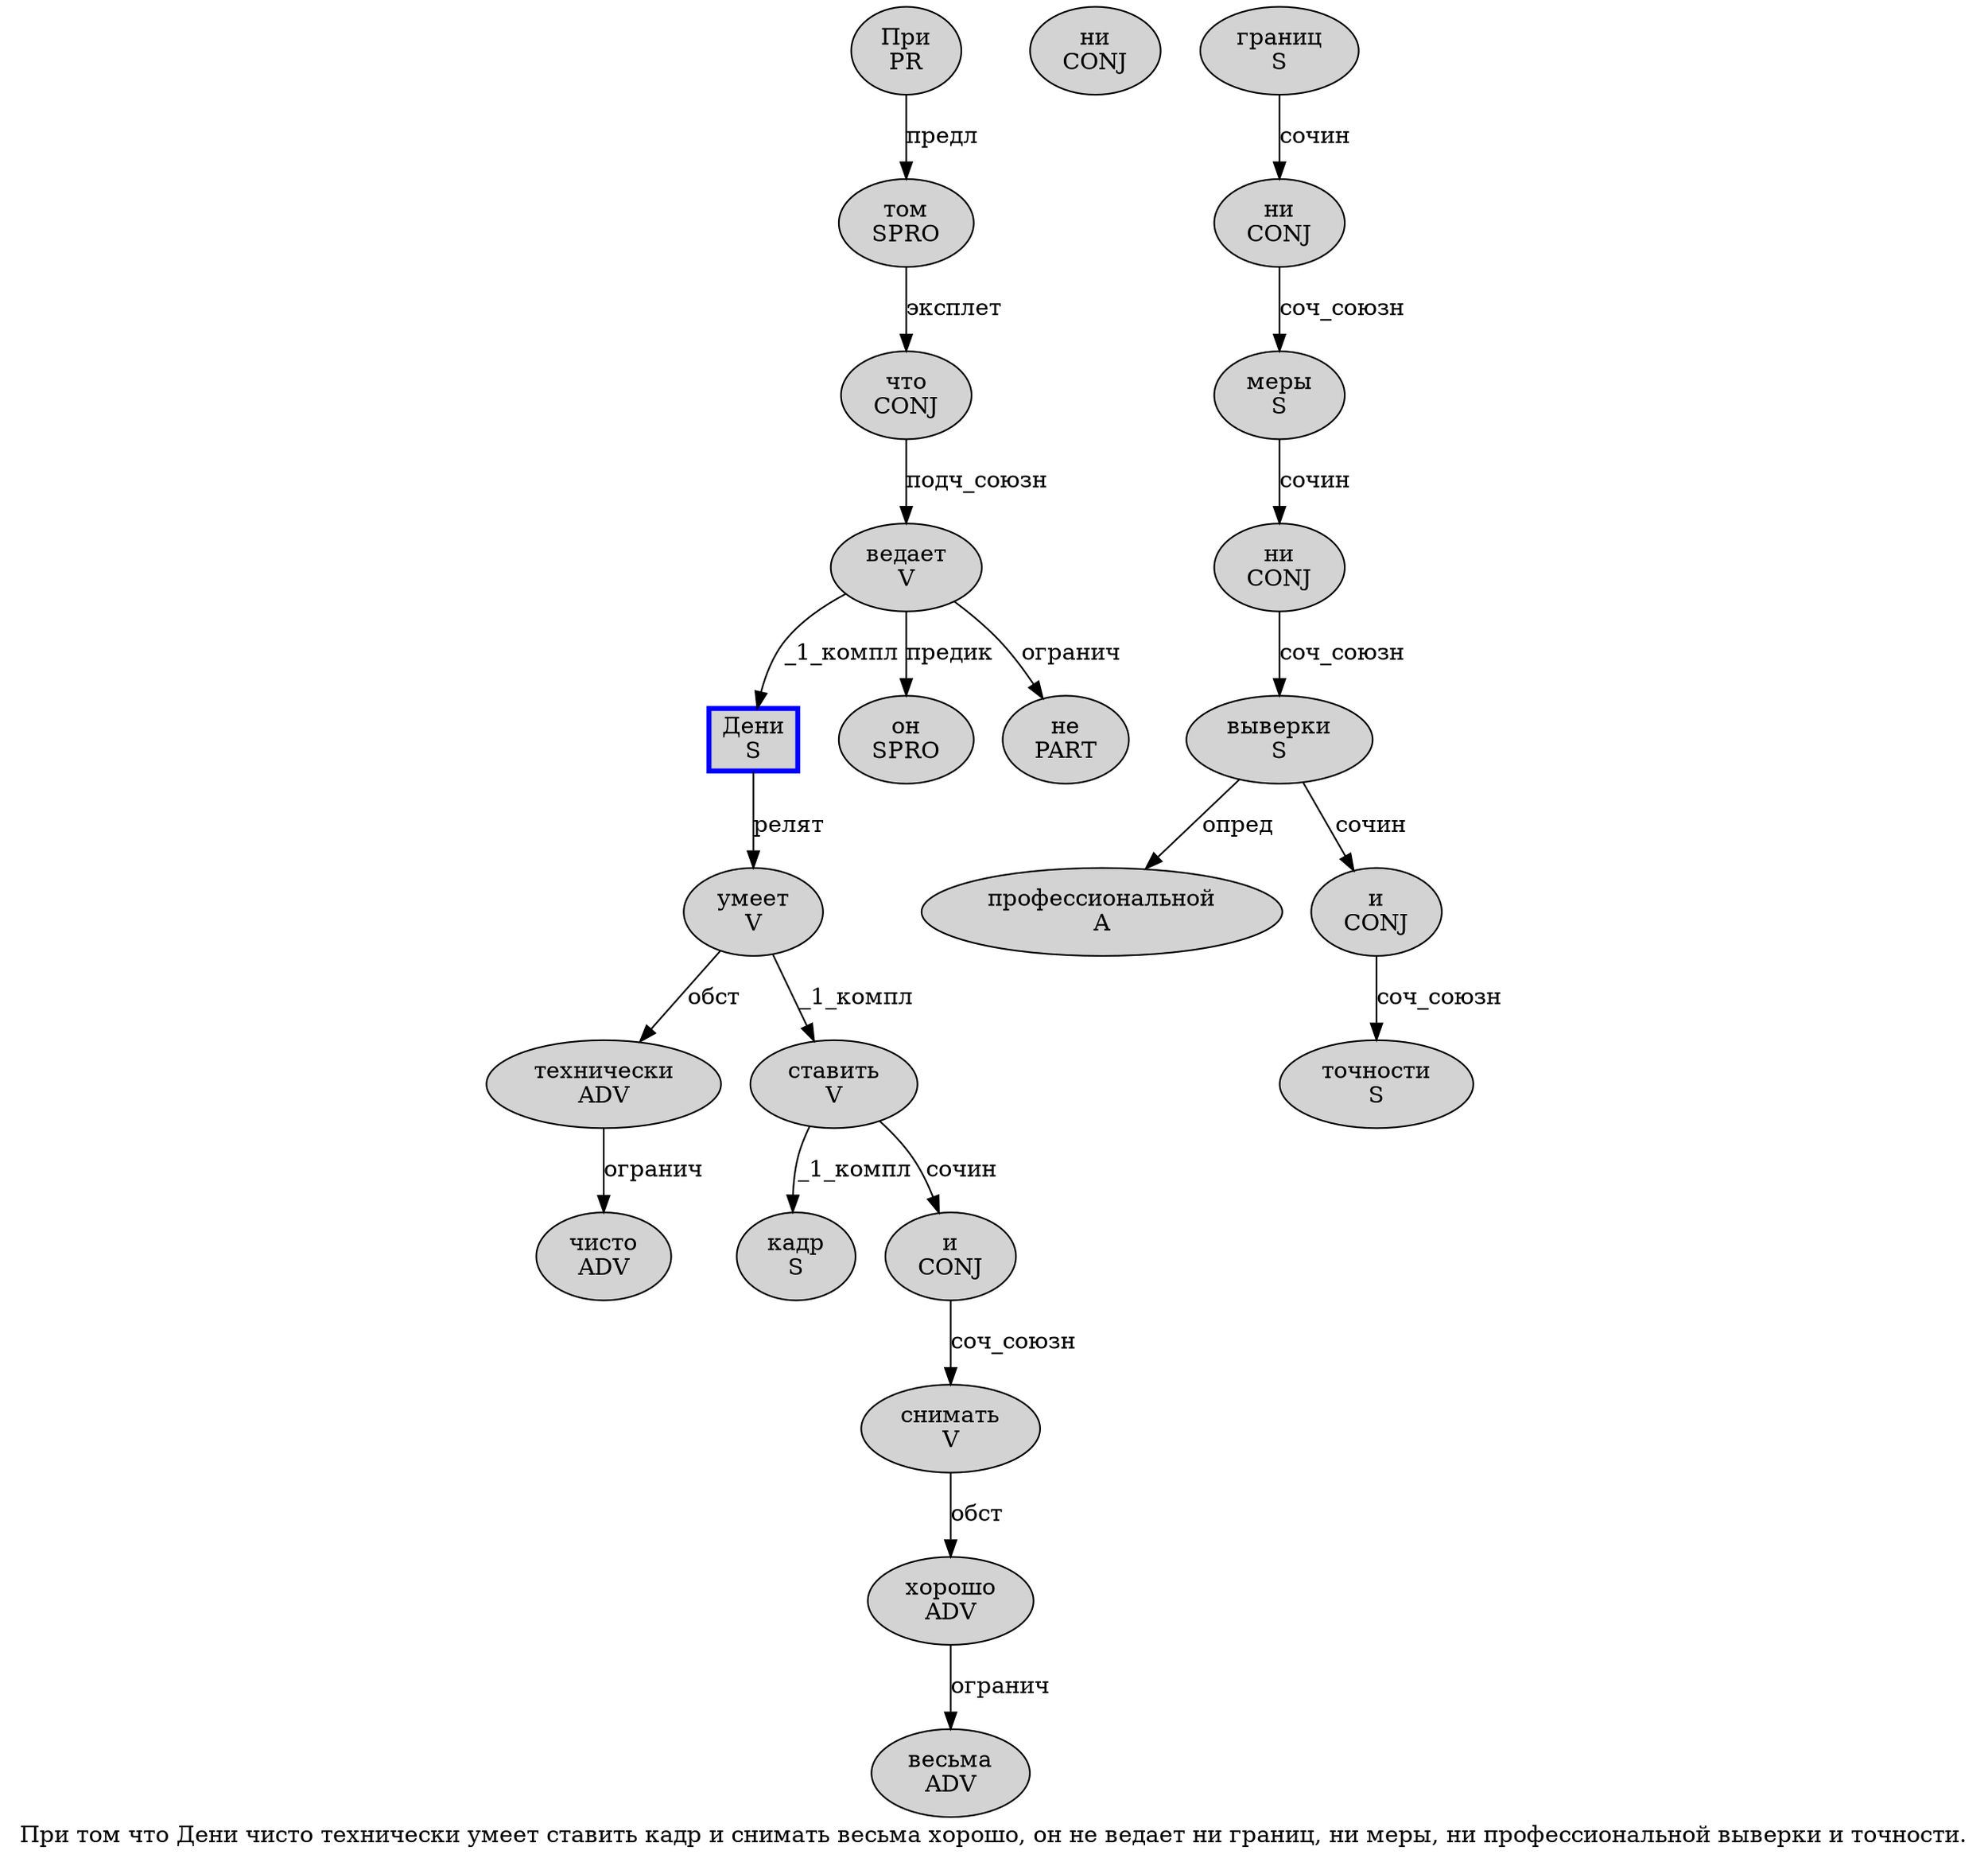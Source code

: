 digraph SENTENCE_2599 {
	graph [label="При том что Дени чисто технически умеет ставить кадр и снимать весьма хорошо, он не ведает ни границ, ни меры, ни профессиональной выверки и точности."]
	node [style=filled]
		0 [label="При
PR" color="" fillcolor=lightgray penwidth=1 shape=ellipse]
		1 [label="том
SPRO" color="" fillcolor=lightgray penwidth=1 shape=ellipse]
		2 [label="что
CONJ" color="" fillcolor=lightgray penwidth=1 shape=ellipse]
		3 [label="Дени
S" color=blue fillcolor=lightgray penwidth=3 shape=box]
		4 [label="чисто
ADV" color="" fillcolor=lightgray penwidth=1 shape=ellipse]
		5 [label="технически
ADV" color="" fillcolor=lightgray penwidth=1 shape=ellipse]
		6 [label="умеет
V" color="" fillcolor=lightgray penwidth=1 shape=ellipse]
		7 [label="ставить
V" color="" fillcolor=lightgray penwidth=1 shape=ellipse]
		8 [label="кадр
S" color="" fillcolor=lightgray penwidth=1 shape=ellipse]
		9 [label="и
CONJ" color="" fillcolor=lightgray penwidth=1 shape=ellipse]
		10 [label="снимать
V" color="" fillcolor=lightgray penwidth=1 shape=ellipse]
		11 [label="весьма
ADV" color="" fillcolor=lightgray penwidth=1 shape=ellipse]
		12 [label="хорошо
ADV" color="" fillcolor=lightgray penwidth=1 shape=ellipse]
		14 [label="он
SPRO" color="" fillcolor=lightgray penwidth=1 shape=ellipse]
		15 [label="не
PART" color="" fillcolor=lightgray penwidth=1 shape=ellipse]
		16 [label="ведает
V" color="" fillcolor=lightgray penwidth=1 shape=ellipse]
		17 [label="ни
CONJ" color="" fillcolor=lightgray penwidth=1 shape=ellipse]
		18 [label="границ
S" color="" fillcolor=lightgray penwidth=1 shape=ellipse]
		20 [label="ни
CONJ" color="" fillcolor=lightgray penwidth=1 shape=ellipse]
		21 [label="меры
S" color="" fillcolor=lightgray penwidth=1 shape=ellipse]
		23 [label="ни
CONJ" color="" fillcolor=lightgray penwidth=1 shape=ellipse]
		24 [label="профессиональной
A" color="" fillcolor=lightgray penwidth=1 shape=ellipse]
		25 [label="выверки
S" color="" fillcolor=lightgray penwidth=1 shape=ellipse]
		26 [label="и
CONJ" color="" fillcolor=lightgray penwidth=1 shape=ellipse]
		27 [label="точности
S" color="" fillcolor=lightgray penwidth=1 shape=ellipse]
			23 -> 25 [label="соч_союзн"]
			3 -> 6 [label="релят"]
			2 -> 16 [label="подч_союзн"]
			1 -> 2 [label="эксплет"]
			16 -> 3 [label="_1_компл"]
			16 -> 14 [label="предик"]
			16 -> 15 [label="огранич"]
			7 -> 8 [label="_1_компл"]
			7 -> 9 [label="сочин"]
			18 -> 20 [label="сочин"]
			26 -> 27 [label="соч_союзн"]
			25 -> 24 [label="опред"]
			25 -> 26 [label="сочин"]
			20 -> 21 [label="соч_союзн"]
			9 -> 10 [label="соч_союзн"]
			12 -> 11 [label="огранич"]
			0 -> 1 [label="предл"]
			6 -> 5 [label="обст"]
			6 -> 7 [label="_1_компл"]
			21 -> 23 [label="сочин"]
			10 -> 12 [label="обст"]
			5 -> 4 [label="огранич"]
}